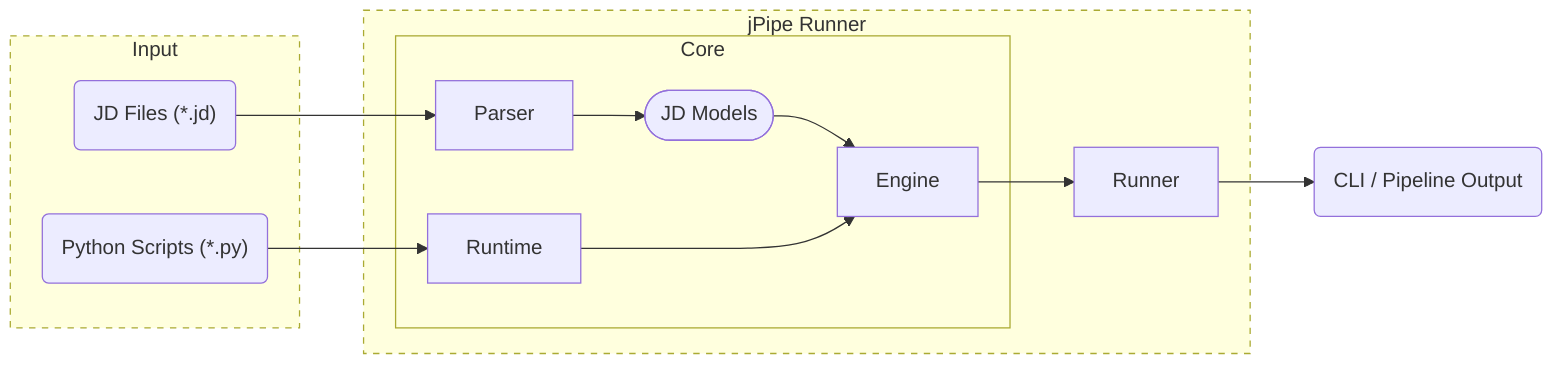 flowchart LR

    subgraph Input
    direction TB
    A1("JD Files (*.jd)")
    A2("Python Scripts (*.py)")
    end

    subgraph "jPipe Runner"
    direction TB

    subgraph Core
    A1 --> P[Parser]
    A2 --> R[Runtime]
    P --> M([JD Models])
    M --> E[Engine]
    R --> E
    end

    E --> O[Runner]
    end

    O --> B(CLI / Pipeline Output)

    style Input stroke-dasharray:5 5
    style subGraph2 stroke-dasharray:5 5